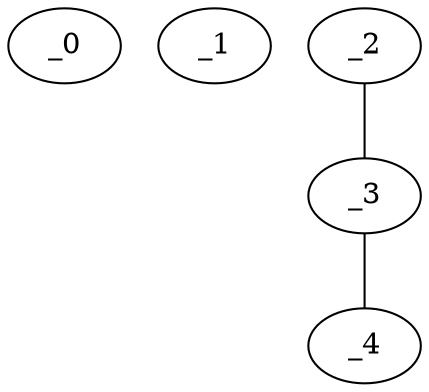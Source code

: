 graph AP1_0059 {
	_0	 [x="0.694552",
		y="0.618336"];
	_1	 [x="2.38908",
		y="0.641791"];
	_2	 [x="0.790686",
		y="1.54282"];
	_3	 [x="2.12",
		y="1.49"];
	_2 -- _3;
	_4	 [x="0.440187",
		y="1.03295"];
	_3 -- _4;
}
